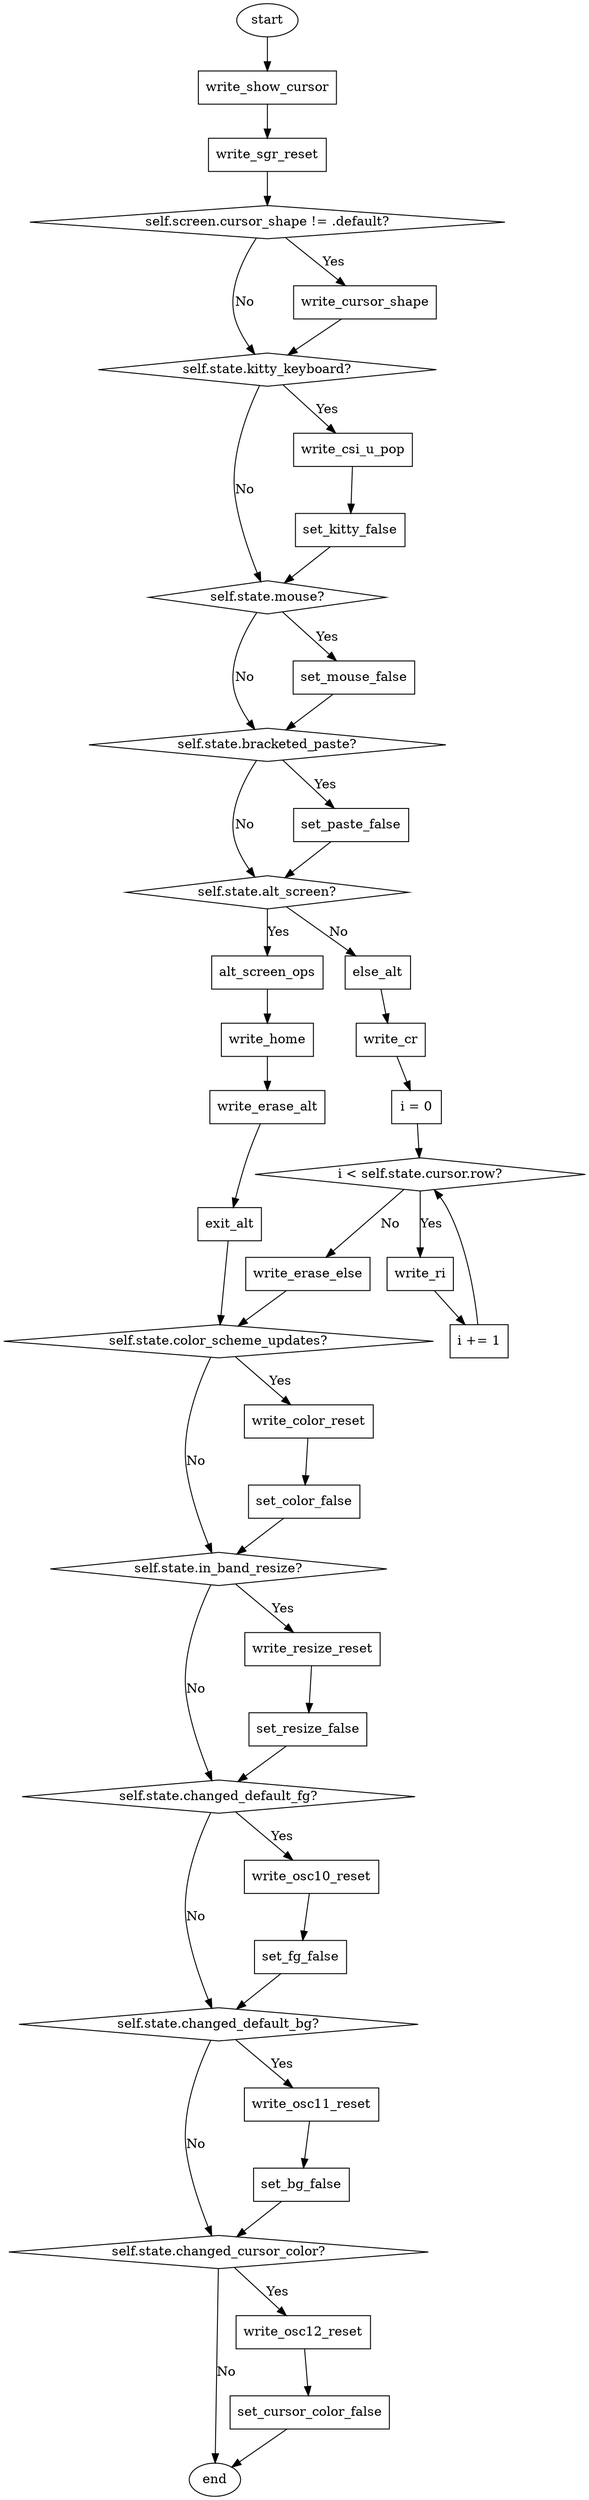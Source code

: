 
digraph resetState {
    rankdir=TB;
    node [shape=ellipse]; start end;
    node [shape=diamond]; condition_cursor_shape condition_kitty condition_mouse condition_paste condition_alt condition_color condition_resize condition_fg condition_bg condition_cursor_color;
    node [shape=rectangle];

    start -> write_show_cursor;
    write_show_cursor -> write_sgr_reset;

    write_sgr_reset -> condition_cursor_shape;
    condition_cursor_shape [label="self.screen.cursor_shape != .default?"];
    condition_cursor_shape -> write_cursor_shape [label="Yes"];
    condition_cursor_shape -> condition_kitty [label="No"];
    write_cursor_shape -> condition_kitty;

    condition_kitty [label="self.state.kitty_keyboard?"];
    condition_kitty -> write_csi_u_pop [label="Yes"];
    condition_kitty -> condition_mouse [label="No"];
    write_csi_u_pop -> set_kitty_false -> condition_mouse;

    condition_mouse [label="self.state.mouse?"];
    condition_mouse -> set_mouse_false [label="Yes"];
    condition_mouse -> condition_paste [label="No"];
    set_mouse_false -> condition_paste;

    condition_paste [label="self.state.bracketed_paste?"];
    condition_paste -> set_paste_false [label="Yes"];
    condition_paste -> condition_alt [label="No"];
    set_paste_false -> condition_alt;

    condition_alt [label="self.state.alt_screen?"];
    condition_alt -> alt_screen_ops [label="Yes"];
    alt_screen_ops -> write_home -> write_erase_alt -> exit_alt -> condition_color;
    condition_alt -> else_alt [label="No"];
    else_alt -> write_cr -> loop_ri_start;
    loop_ri_start [label="i = 0"];
    loop_ri_start -> loop_condition;
    loop_condition [label="i < self.state.cursor.row?" shape=diamond];
    loop_condition -> write_ri [label="Yes"];
    write_ri -> increment_i -> loop_condition;
    increment_i [label="i += 1"];
    loop_condition -> write_erase_else [label="No"];
    write_erase_else -> condition_color;

    condition_color [label="self.state.color_scheme_updates?"];
    condition_color -> write_color_reset [label="Yes"];
    condition_color -> condition_resize [label="No"];
    write_color_reset -> set_color_false -> condition_resize;

    condition_resize [label="self.state.in_band_resize?"];
    condition_resize -> write_resize_reset [label="Yes"];
    condition_resize -> condition_fg [label="No"];
    write_resize_reset -> set_resize_false -> condition_fg;

    condition_fg [label="self.state.changed_default_fg?"];
    condition_fg -> write_osc10_reset [label="Yes"];
    condition_fg -> condition_bg [label="No"];
    write_osc10_reset -> set_fg_false -> condition_bg;

    condition_bg [label="self.state.changed_default_bg?"];
    condition_bg -> write_osc11_reset [label="Yes"];
    condition_bg -> condition_cursor_color [label="No"];
    write_osc11_reset -> set_bg_false -> condition_cursor_color;

    condition_cursor_color [label="self.state.changed_cursor_color?"];
    condition_cursor_color -> write_osc12_reset [label="Yes"];
    condition_cursor_color -> end [label="No"];
    write_osc12_reset -> set_cursor_color_false -> end;

    // Edge connections for all false paths
    { edge [style=invis]; 
      condition_cursor_shape -> condition_kitty;
      condition_kitty -> condition_mouse;
      condition_mouse -> condition_paste;
      condition_paste -> condition_alt;
      condition_alt -> condition_color;
      condition_color -> condition_resize;
      condition_resize -> condition_fg;
      condition_fg -> condition_bg;
      condition_bg -> condition_cursor_color;
    }
}
